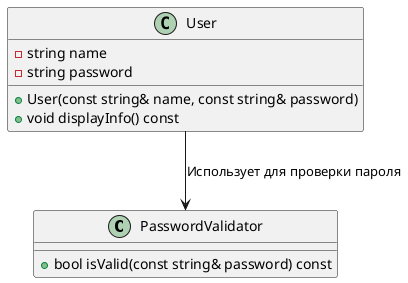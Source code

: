 @startuml name

' Определение классов
class PasswordValidator {
    + bool isValid(const string& password) const
}

class User {
    - string name
    - string password
    + User(const string& name, const string& password)
    + void displayInfo() const
}

' Определение отношений между классами
User --> PasswordValidator : Использует для проверки пароля

@enduml